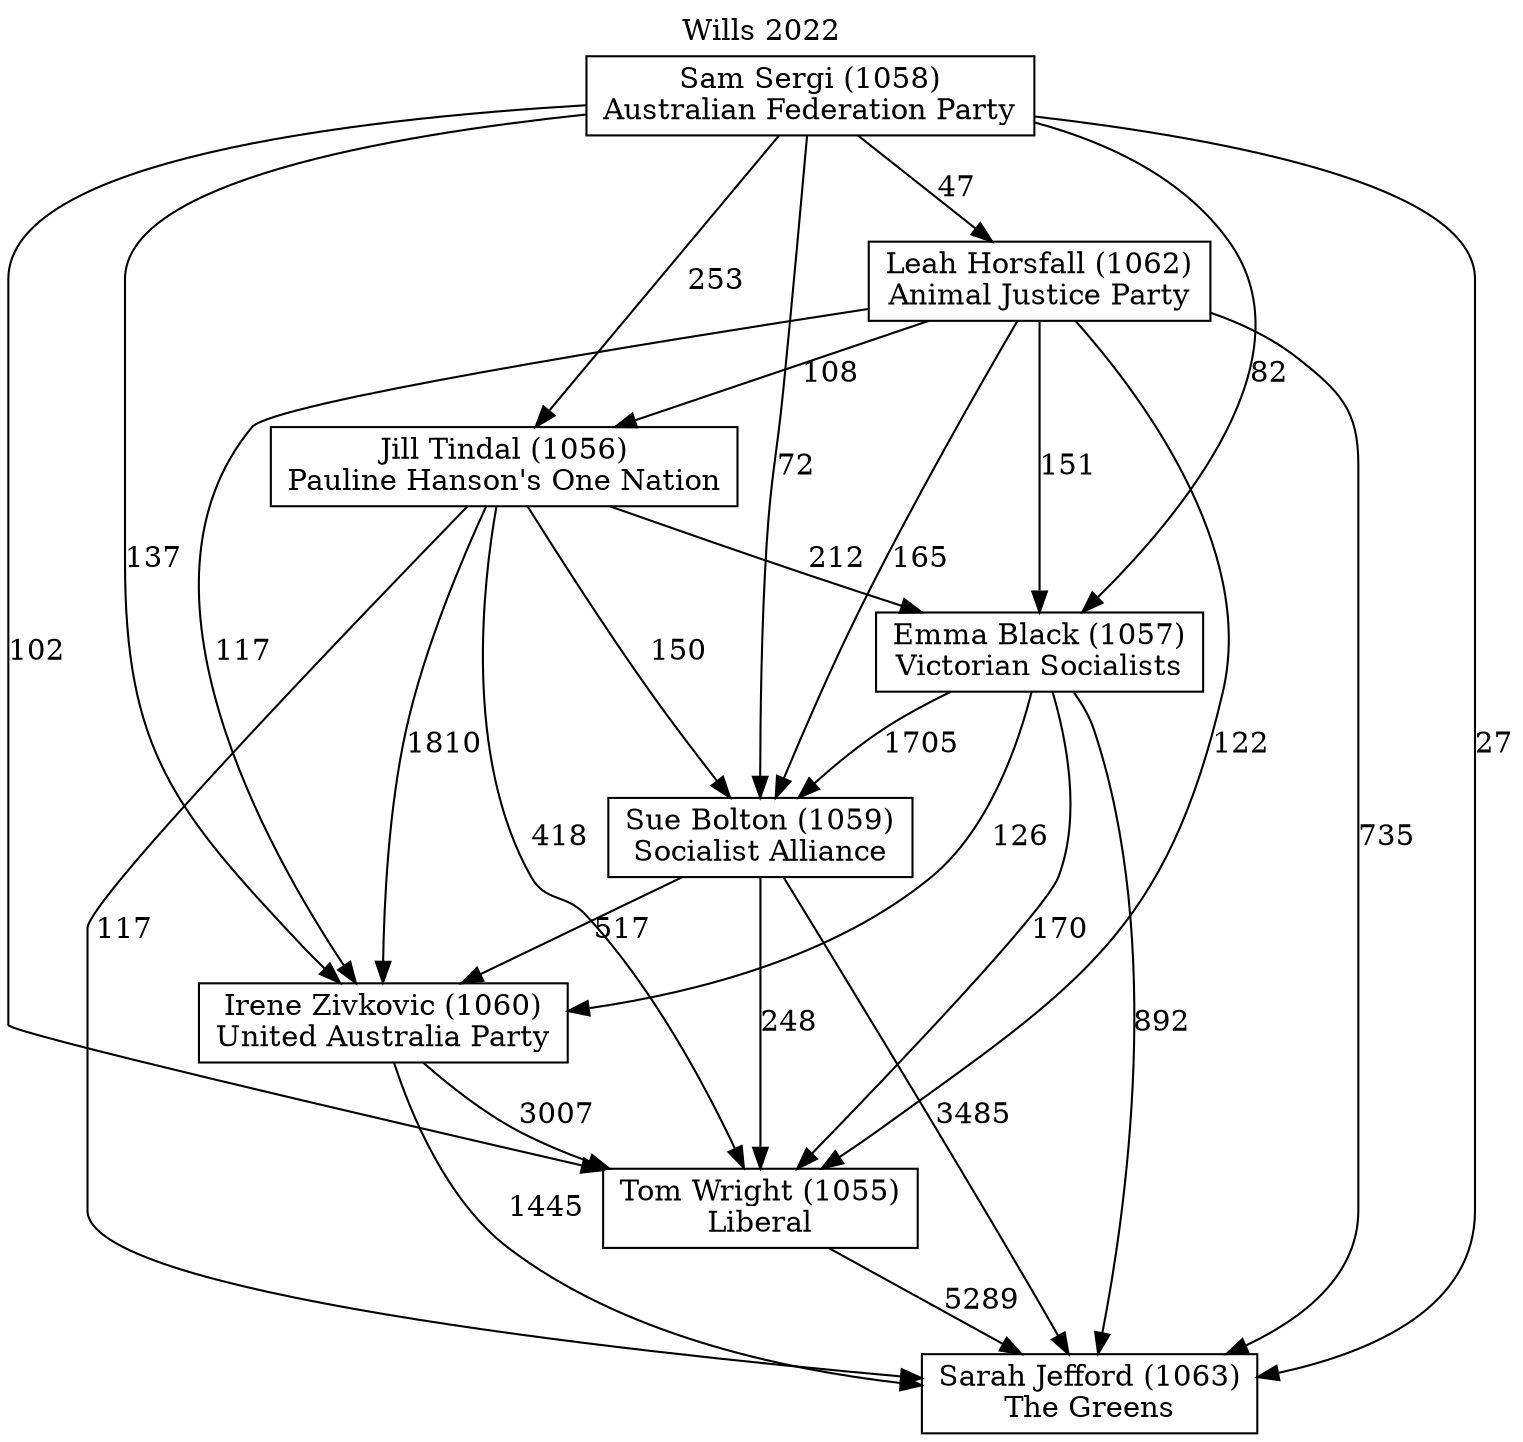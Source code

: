 // House preference flow
digraph "Sarah Jefford (1063)_Wills_2022" {
	graph [label="Wills 2022" labelloc=t mclimit=10]
	node [shape=box]
	"Sue Bolton (1059)" [label="Sue Bolton (1059)
Socialist Alliance"]
	"Sarah Jefford (1063)" [label="Sarah Jefford (1063)
The Greens"]
	"Leah Horsfall (1062)" [label="Leah Horsfall (1062)
Animal Justice Party"]
	"Emma Black (1057)" [label="Emma Black (1057)
Victorian Socialists"]
	"Jill Tindal (1056)" [label="Jill Tindal (1056)
Pauline Hanson's One Nation"]
	"Tom Wright (1055)" [label="Tom Wright (1055)
Liberal"]
	"Sam Sergi (1058)" [label="Sam Sergi (1058)
Australian Federation Party"]
	"Irene Zivkovic (1060)" [label="Irene Zivkovic (1060)
United Australia Party"]
	"Emma Black (1057)" -> "Tom Wright (1055)" [label=170]
	"Sue Bolton (1059)" -> "Irene Zivkovic (1060)" [label=517]
	"Jill Tindal (1056)" -> "Sue Bolton (1059)" [label=150]
	"Leah Horsfall (1062)" -> "Irene Zivkovic (1060)" [label=117]
	"Leah Horsfall (1062)" -> "Sue Bolton (1059)" [label=165]
	"Jill Tindal (1056)" -> "Tom Wright (1055)" [label=418]
	"Sam Sergi (1058)" -> "Tom Wright (1055)" [label=102]
	"Sam Sergi (1058)" -> "Emma Black (1057)" [label=82]
	"Sam Sergi (1058)" -> "Jill Tindal (1056)" [label=253]
	"Leah Horsfall (1062)" -> "Sarah Jefford (1063)" [label=735]
	"Leah Horsfall (1062)" -> "Jill Tindal (1056)" [label=108]
	"Sam Sergi (1058)" -> "Sue Bolton (1059)" [label=72]
	"Sam Sergi (1058)" -> "Irene Zivkovic (1060)" [label=137]
	"Emma Black (1057)" -> "Irene Zivkovic (1060)" [label=126]
	"Sam Sergi (1058)" -> "Sarah Jefford (1063)" [label=27]
	"Leah Horsfall (1062)" -> "Emma Black (1057)" [label=151]
	"Jill Tindal (1056)" -> "Emma Black (1057)" [label=212]
	"Sue Bolton (1059)" -> "Tom Wright (1055)" [label=248]
	"Tom Wright (1055)" -> "Sarah Jefford (1063)" [label=5289]
	"Sam Sergi (1058)" -> "Leah Horsfall (1062)" [label=47]
	"Jill Tindal (1056)" -> "Irene Zivkovic (1060)" [label=1810]
	"Leah Horsfall (1062)" -> "Tom Wright (1055)" [label=122]
	"Irene Zivkovic (1060)" -> "Sarah Jefford (1063)" [label=1445]
	"Sue Bolton (1059)" -> "Sarah Jefford (1063)" [label=3485]
	"Irene Zivkovic (1060)" -> "Tom Wright (1055)" [label=3007]
	"Jill Tindal (1056)" -> "Sarah Jefford (1063)" [label=117]
	"Emma Black (1057)" -> "Sarah Jefford (1063)" [label=892]
	"Emma Black (1057)" -> "Sue Bolton (1059)" [label=1705]
}

